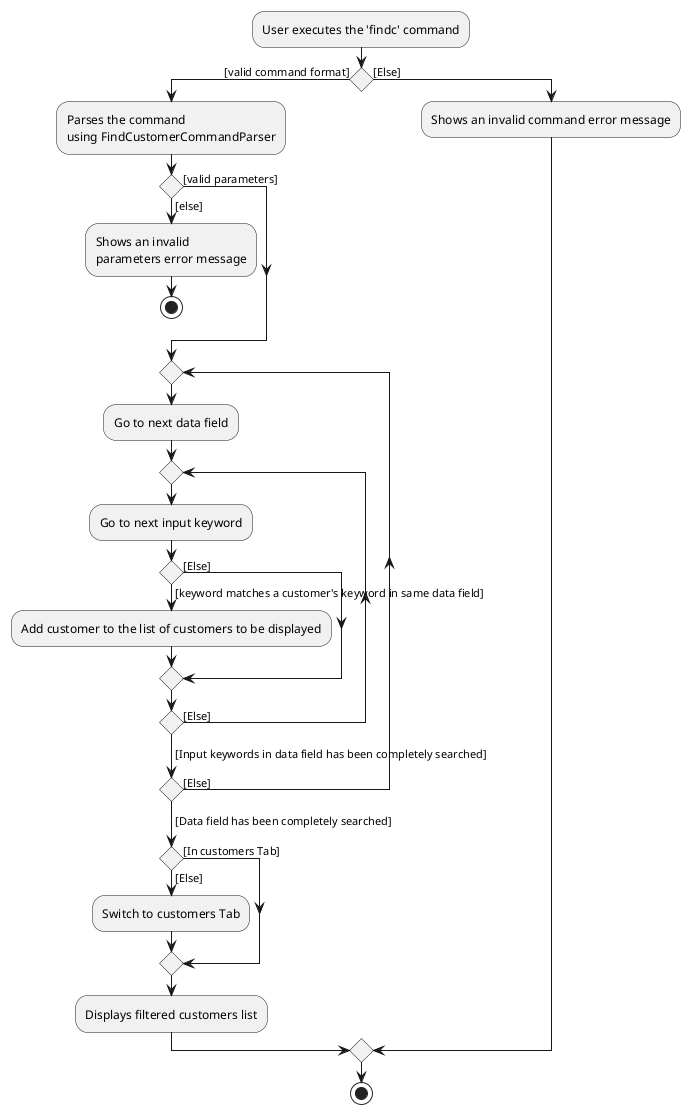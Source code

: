 @startuml
:User executes the 'findc' command;

'Since the beta syntax does not support placing the condition outside the
'diamond we place it as the true branch instead.

if () then ([valid command format])
    :Parses the command\nusing FindCustomerCommandParser;
    if () then ([valid parameters])
    else ([else])
        :Shows an invalid\nparameters error message;
        stop
    endif
    repeat
        :Go to next data field;
        repeat
            :Go to next input keyword;
            if () then ([keyword matches a customer's keyword in same data field])
                :Add customer to the list of customers to be displayed;
            else ([Else])
            endif
        repeat while () is ([Else])
        ->[Input keywords in data field has been completely searched];
    repeat while () is ([Else])
    ->[Data field has been completely searched];
    if () then ([Else])
        :Switch to customers Tab;
    else ([In customers Tab])
    endif
    :Displays filtered customers list;
else ([Else])
    :Shows an invalid command error message;
endif
stop
@enduml
